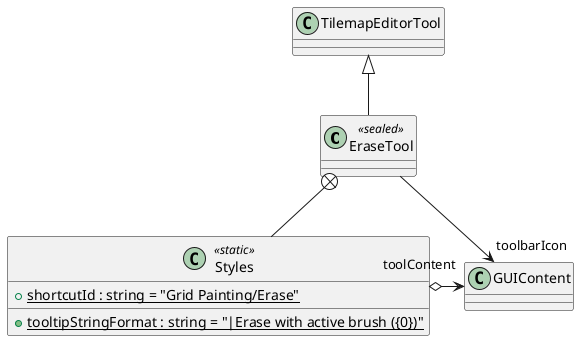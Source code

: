 @startuml
class EraseTool <<sealed>> {
}
class Styles <<static>> {
    + {static} tooltipStringFormat : string = "|Erase with active brush ({0&#125;)"
    + {static} shortcutId : string = "Grid Painting/Erase"
}
TilemapEditorTool <|-- EraseTool
EraseTool --> "toolbarIcon" GUIContent
EraseTool +-- Styles
Styles o-> "toolContent" GUIContent
@enduml
